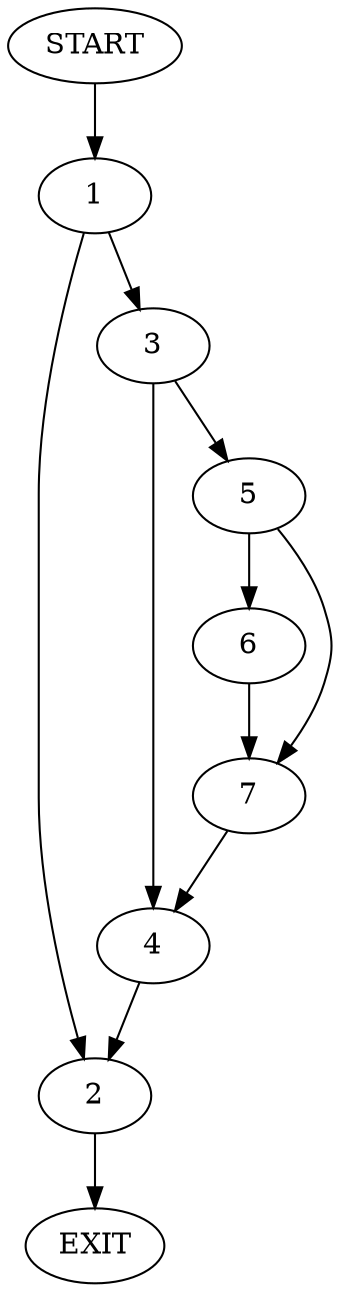 digraph {
0 [label="START"]
8 [label="EXIT"]
0 -> 1
1 -> 2
1 -> 3
2 -> 8
3 -> 4
3 -> 5
5 -> 6
5 -> 7
4 -> 2
6 -> 7
7 -> 4
}
